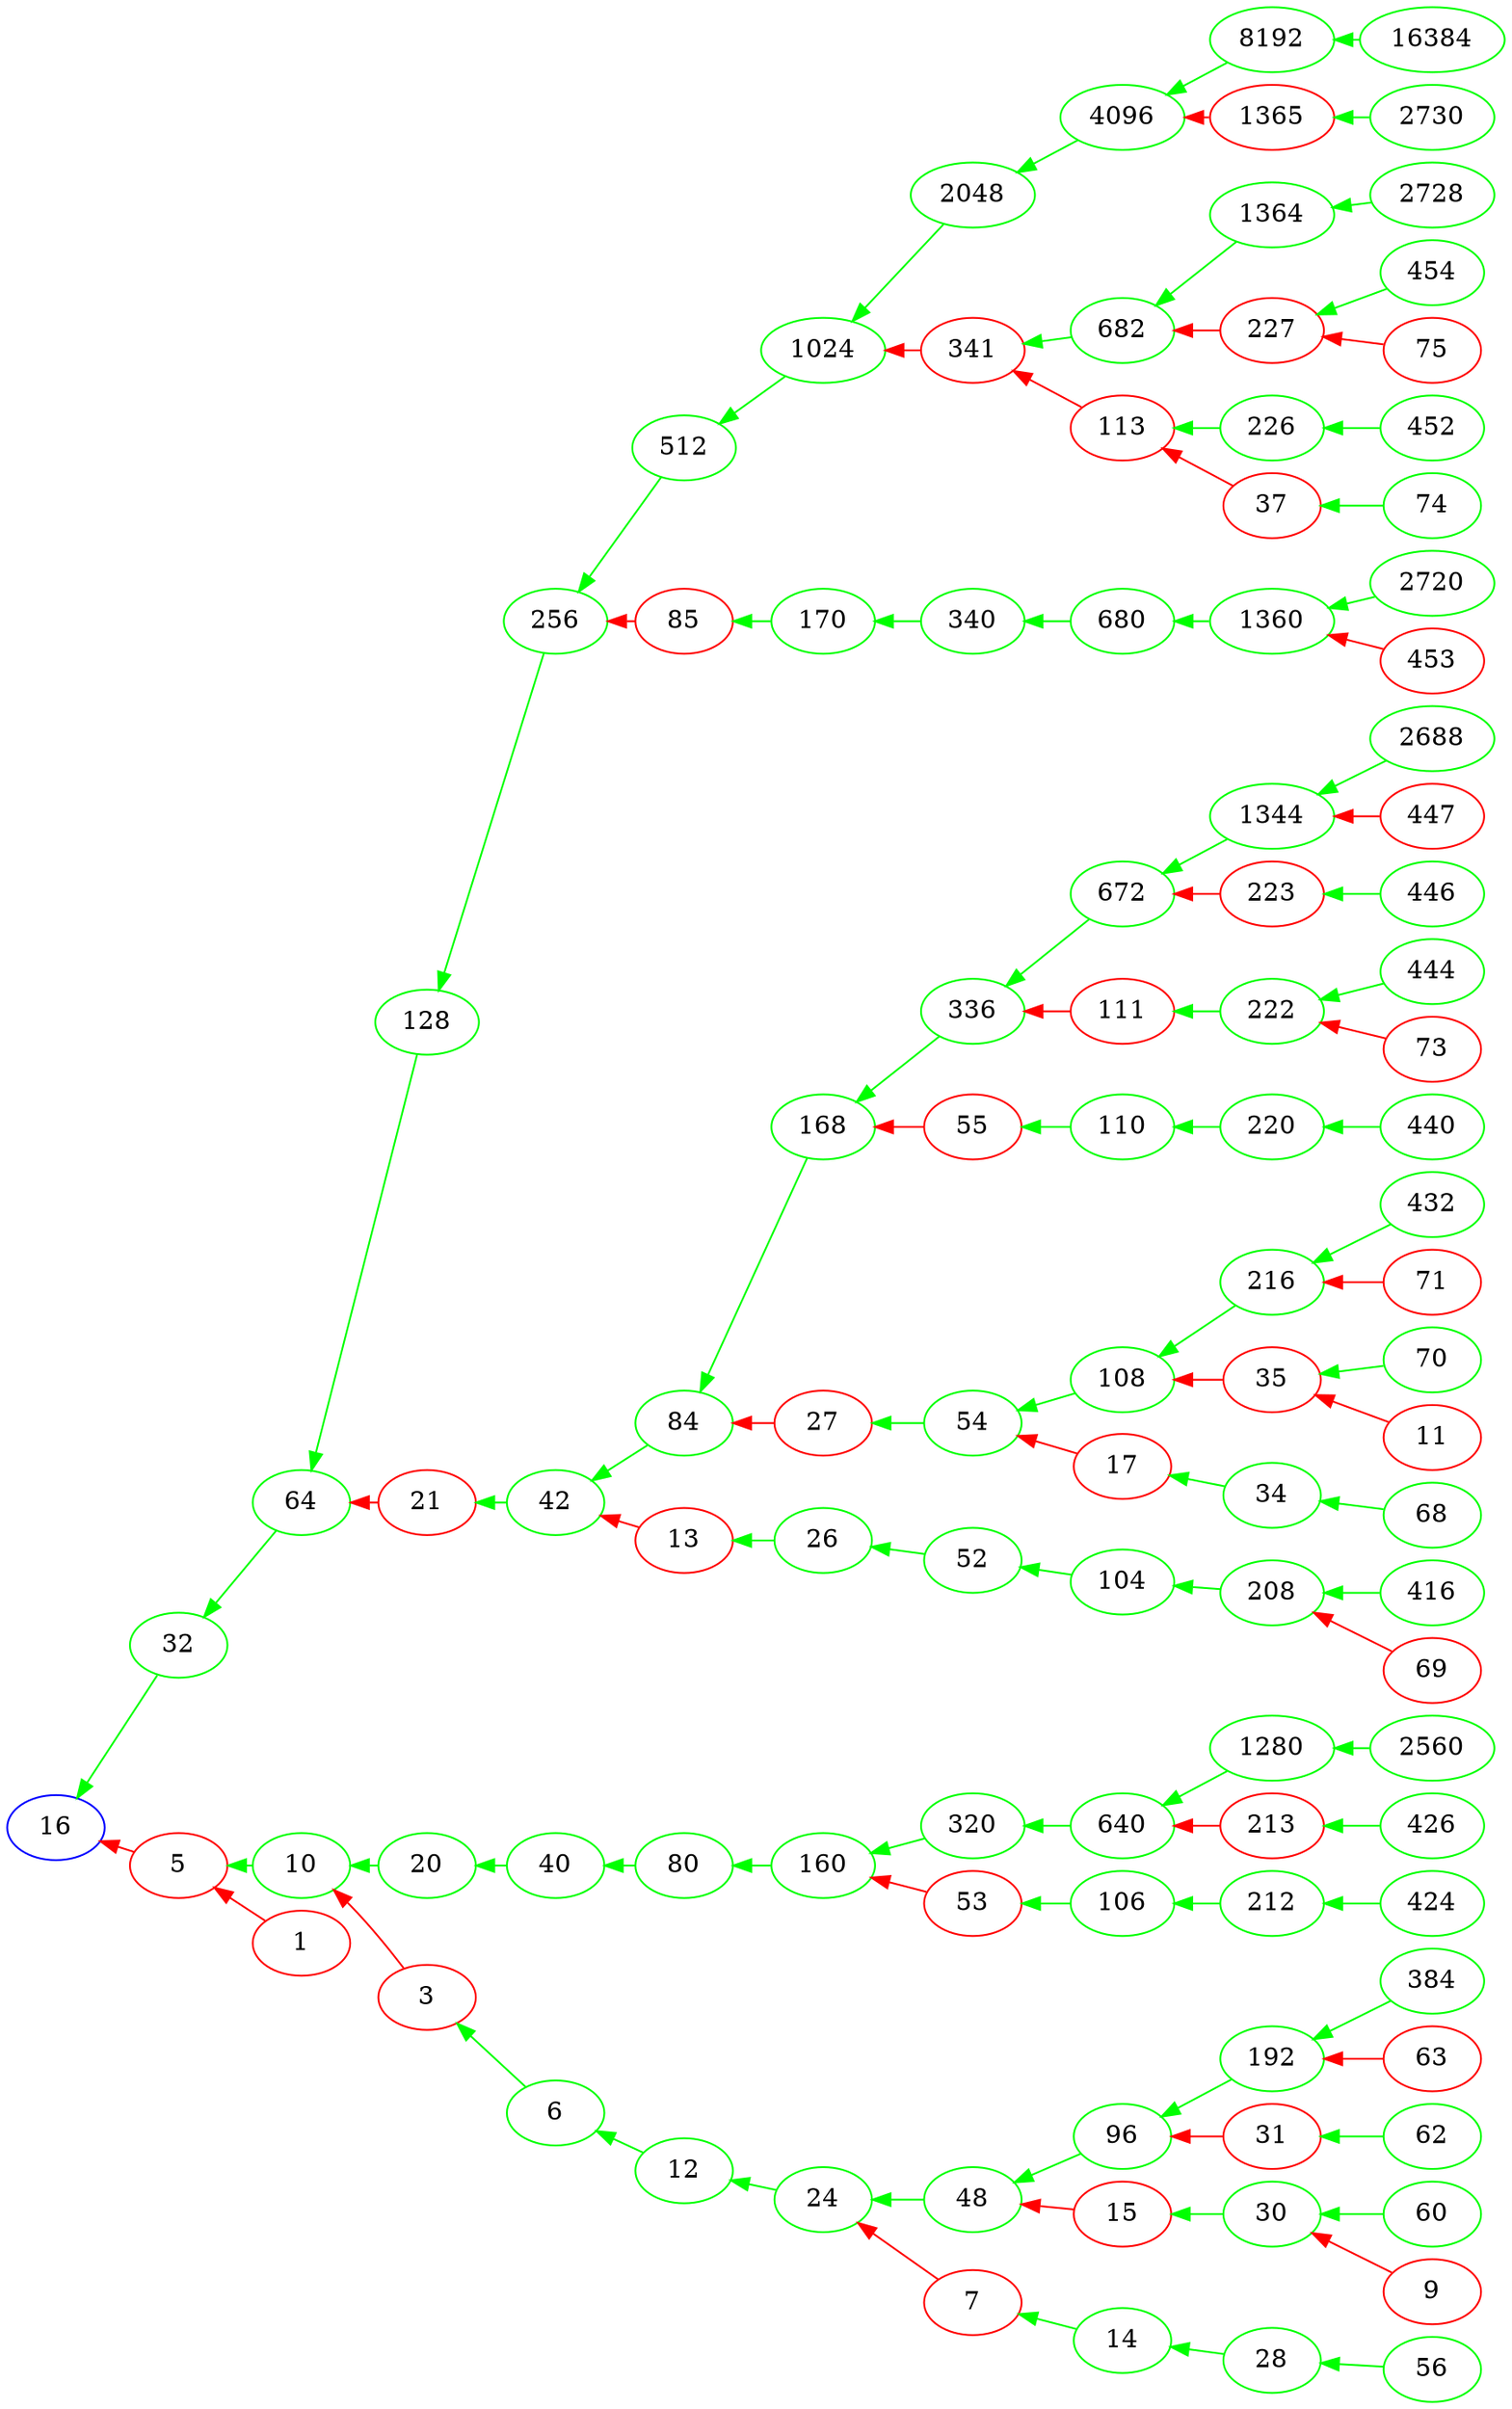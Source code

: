 digraph G {
  rankdir=RL
  ranksep=0.2
  nodesep=0.1
  page="8.5,11"
  pagedir=TL
  node [shape=oval]
  16 [color=blue]
  32 -> 16 [color=green]
  32 [color=green]
  5 -> 16 [color=red]
  5 [color=red]
  64 -> 32 [color=green]
  64 [color=green]
  10 -> 5 [color=green]
  10 [color=green]
  1 -> 5 [color=red]
  1 [color=red]
  128 -> 64 [color=green]
  128 [color=green]
  21 -> 64 [color=red]
  21 [color=red]
  20 -> 10 [color=green]
  20 [color=green]
  3 -> 10 [color=red]
  3 [color=red]
  256 -> 128 [color=green]
  256 [color=green]
  42 -> 21 [color=green]
  42 [color=green]
  40 -> 20 [color=green]
  40 [color=green]
  6 -> 3 [color=green]
  6 [color=green]
  512 -> 256 [color=green]
  512 [color=green]
  85 -> 256 [color=red]
  85 [color=red]
  84 -> 42 [color=green]
  84 [color=green]
  13 -> 42 [color=red]
  13 [color=red]
  80 -> 40 [color=green]
  80 [color=green]
  12 -> 6 [color=green]
  12 [color=green]
  1024 -> 512 [color=green]
  1024 [color=green]
  170 -> 85 [color=green]
  170 [color=green]
  168 -> 84 [color=green]
  168 [color=green]
  27 -> 84 [color=red]
  27 [color=red]
  26 -> 13 [color=green]
  26 [color=green]
  160 -> 80 [color=green]
  160 [color=green]
  24 -> 12 [color=green]
  24 [color=green]
  2048 -> 1024 [color=green]
  2048 [color=green]
  341 -> 1024 [color=red]
  341 [color=red]
  340 -> 170 [color=green]
  340 [color=green]
  336 -> 168 [color=green]
  336 [color=green]
  55 -> 168 [color=red]
  55 [color=red]
  54 -> 27 [color=green]
  54 [color=green]
  52 -> 26 [color=green]
  52 [color=green]
  320 -> 160 [color=green]
  320 [color=green]
  53 -> 160 [color=red]
  53 [color=red]
  48 -> 24 [color=green]
  48 [color=green]
  7 -> 24 [color=red]
  7 [color=red]
  4096 -> 2048 [color=green]
  4096 [color=green]
  682 -> 341 [color=green]
  682 [color=green]
  113 -> 341 [color=red]
  113 [color=red]
  680 -> 340 [color=green]
  680 [color=green]
  672 -> 336 [color=green]
  672 [color=green]
  111 -> 336 [color=red]
  111 [color=red]
  110 -> 55 [color=green]
  110 [color=green]
  108 -> 54 [color=green]
  108 [color=green]
  17 -> 54 [color=red]
  17 [color=red]
  104 -> 52 [color=green]
  104 [color=green]
  640 -> 320 [color=green]
  640 [color=green]
  106 -> 53 [color=green]
  106 [color=green]
  96 -> 48 [color=green]
  96 [color=green]
  15 -> 48 [color=red]
  15 [color=red]
  14 -> 7 [color=green]
  14 [color=green]
  8192 -> 4096 [color=green]
  8192 [color=green]
  1365 -> 4096 [color=red]
  1365 [color=red]
  1364 -> 682 [color=green]
  1364 [color=green]
  227 -> 682 [color=red]
  227 [color=red]
  226 -> 113 [color=green]
  226 [color=green]
  37 -> 113 [color=red]
  37 [color=red]
  1360 -> 680 [color=green]
  1360 [color=green]
  1344 -> 672 [color=green]
  1344 [color=green]
  223 -> 672 [color=red]
  223 [color=red]
  222 -> 111 [color=green]
  222 [color=green]
  220 -> 110 [color=green]
  220 [color=green]
  216 -> 108 [color=green]
  216 [color=green]
  35 -> 108 [color=red]
  35 [color=red]
  34 -> 17 [color=green]
  34 [color=green]
  208 -> 104 [color=green]
  208 [color=green]
  1280 -> 640 [color=green]
  1280 [color=green]
  213 -> 640 [color=red]
  213 [color=red]
  212 -> 106 [color=green]
  212 [color=green]
  192 -> 96 [color=green]
  192 [color=green]
  31 -> 96 [color=red]
  31 [color=red]
  30 -> 15 [color=green]
  30 [color=green]
  28 -> 14 [color=green]
  28 [color=green]
  16384 -> 8192 [color=green]
  16384 [color=green]
  2730 -> 1365 [color=green]
  2730 [color=green]
  2728 -> 1364 [color=green]
  2728 [color=green]
  454 -> 227 [color=green]
  454 [color=green]
  75 -> 227 [color=red]
  75 [color=red]
  452 -> 226 [color=green]
  452 [color=green]
  74 -> 37 [color=green]
  74 [color=green]
  2720 -> 1360 [color=green]
  2720 [color=green]
  453 -> 1360 [color=red]
  453 [color=red]
  2688 -> 1344 [color=green]
  2688 [color=green]
  447 -> 1344 [color=red]
  447 [color=red]
  446 -> 223 [color=green]
  446 [color=green]
  444 -> 222 [color=green]
  444 [color=green]
  73 -> 222 [color=red]
  73 [color=red]
  440 -> 220 [color=green]
  440 [color=green]
  432 -> 216 [color=green]
  432 [color=green]
  71 -> 216 [color=red]
  71 [color=red]
  70 -> 35 [color=green]
  70 [color=green]
  11 -> 35 [color=red]
  11 [color=red]
  68 -> 34 [color=green]
  68 [color=green]
  416 -> 208 [color=green]
  416 [color=green]
  69 -> 208 [color=red]
  69 [color=red]
  2560 -> 1280 [color=green]
  2560 [color=green]
  426 -> 213 [color=green]
  426 [color=green]
  424 -> 212 [color=green]
  424 [color=green]
  384 -> 192 [color=green]
  384 [color=green]
  63 -> 192 [color=red]
  63 [color=red]
  62 -> 31 [color=green]
  62 [color=green]
  60 -> 30 [color=green]
  60 [color=green]
  9 -> 30 [color=red]
  9 [color=red]
  56 -> 28 [color=green]
  56 [color=green]
}
